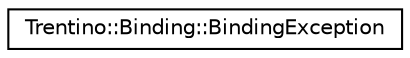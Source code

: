 digraph G
{
  edge [fontname="Helvetica",fontsize="10",labelfontname="Helvetica",labelfontsize="10"];
  node [fontname="Helvetica",fontsize="10",shape=record];
  rankdir="LR";
  Node1 [label="Trentino::Binding::BindingException",height=0.2,width=0.4,color="black", fillcolor="white", style="filled",URL="$class_trentino_1_1_binding_1_1_binding_exception.html",tooltip="default Exception used by the Binding Framework"];
}

